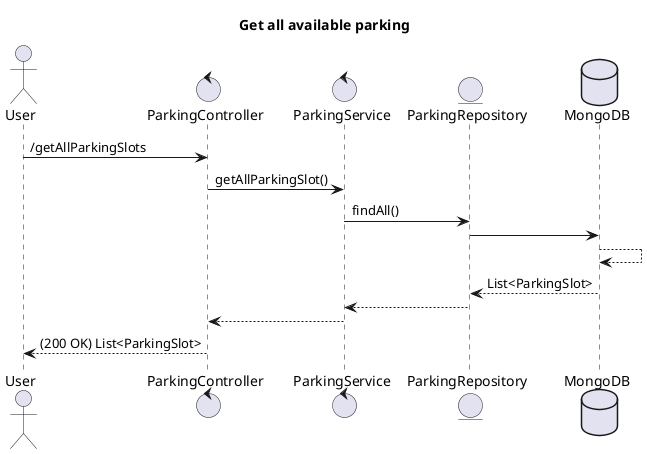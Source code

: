 @startuml
title "Get all available parking"

actor User
control "ParkingController" as Controller
control "ParkingService" as Service
entity ParkingRepository as Dao
database MongoDB as DB

User -> Controller : /getAllParkingSlots
Controller -> Service : getAllParkingSlot()
Service -> Dao : findAll()
Dao -> DB
DB --> DB
DB --> Dao : List<ParkingSlot>
Dao --> Service
Service --> Controller
Controller --> User : (200 OK) List<ParkingSlot>

@enduml